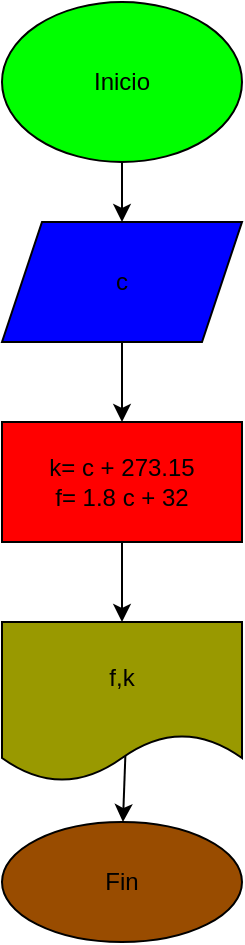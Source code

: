 <mxfile>
    <diagram id="Oc14cfb6WML7pgX5KFoo" name="Página-1">
        <mxGraphModel dx="662" dy="354" grid="1" gridSize="10" guides="1" tooltips="1" connect="1" arrows="1" fold="1" page="1" pageScale="1" pageWidth="827" pageHeight="1169" math="0" shadow="0">
            <root>
                <mxCell id="0"/>
                <mxCell id="1" parent="0"/>
                <mxCell id="4" value="" style="edgeStyle=none;html=1;" edge="1" parent="1" source="2" target="3">
                    <mxGeometry relative="1" as="geometry"/>
                </mxCell>
                <mxCell id="2" value="Inicio" style="ellipse;whiteSpace=wrap;html=1;fillColor=#00FF00;" vertex="1" parent="1">
                    <mxGeometry x="30" y="30" width="120" height="80" as="geometry"/>
                </mxCell>
                <mxCell id="6" value="" style="edgeStyle=none;html=1;" edge="1" parent="1" source="3" target="5">
                    <mxGeometry relative="1" as="geometry"/>
                </mxCell>
                <mxCell id="3" value="c" style="shape=parallelogram;perimeter=parallelogramPerimeter;whiteSpace=wrap;html=1;fixedSize=1;fillColor=#0000FF;" vertex="1" parent="1">
                    <mxGeometry x="30" y="140" width="120" height="60" as="geometry"/>
                </mxCell>
                <mxCell id="8" value="" style="edgeStyle=none;html=1;" edge="1" parent="1" source="5" target="7">
                    <mxGeometry relative="1" as="geometry"/>
                </mxCell>
                <mxCell id="5" value="k= c + 273.15&lt;br&gt;f= 1.8 c + 32" style="whiteSpace=wrap;html=1;fillColor=#FF0000;" vertex="1" parent="1">
                    <mxGeometry x="30" y="240" width="120" height="60" as="geometry"/>
                </mxCell>
                <mxCell id="10" value="" style="edgeStyle=none;html=1;exitX=0.514;exitY=0.836;exitDx=0;exitDy=0;exitPerimeter=0;" edge="1" parent="1" source="7">
                    <mxGeometry relative="1" as="geometry">
                        <mxPoint x="90.476" y="440.001" as="targetPoint"/>
                    </mxGeometry>
                </mxCell>
                <mxCell id="7" value="f,k" style="shape=document;whiteSpace=wrap;html=1;boundedLbl=1;fillColor=#999900;" vertex="1" parent="1">
                    <mxGeometry x="30" y="340" width="120" height="80" as="geometry"/>
                </mxCell>
                <mxCell id="11" value="Fin" style="ellipse;whiteSpace=wrap;html=1;fillColor=#994C00;" vertex="1" parent="1">
                    <mxGeometry x="30" y="440" width="120" height="60" as="geometry"/>
                </mxCell>
            </root>
        </mxGraphModel>
    </diagram>
</mxfile>